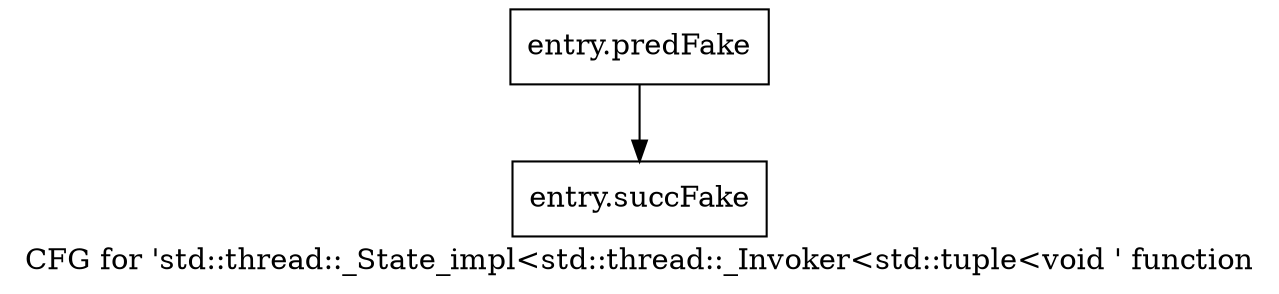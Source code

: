 digraph "CFG for 'std::thread::_State_impl\<std::thread::_Invoker\<std::tuple\<void ' function" {
	label="CFG for 'std::thread::_State_impl\<std::thread::_Invoker\<std::tuple\<void ' function";

	Node0x57afd50 [shape=record,filename="",linenumber="",label="{entry.predFake}"];
	Node0x57afd50 -> Node0x5904ab0[ callList="" memoryops="" filename="/tools/Xilinx/Vitis_HLS/2023.1/tps/lnx64/gcc-8.3.0/lib/gcc/x86_64-pc-linux-gnu/8.3.0/../../../../include/c++/8.3.0/thread" execusionnum="1"];
	Node0x5904ab0 [shape=record,filename="/tools/Xilinx/Vitis_HLS/2023.1/tps/lnx64/gcc-8.3.0/lib/gcc/x86_64-pc-linux-gnu/8.3.0/../../../../include/c++/8.3.0/thread",linenumber="196",label="{entry.succFake}"];
}
